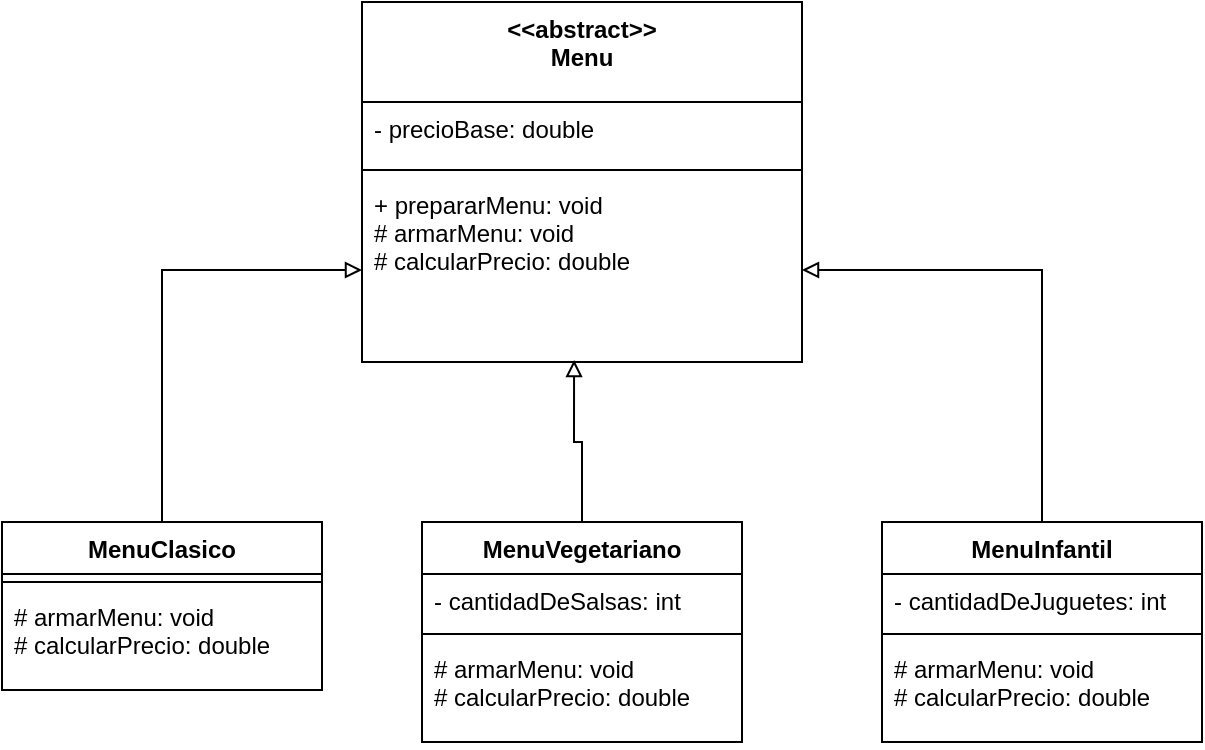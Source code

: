 <mxfile version="20.2.3" type="device"><diagram id="W9JxMUXkgEVvlUoy5NGn" name="Página-1"><mxGraphModel dx="1422" dy="888" grid="1" gridSize="10" guides="1" tooltips="1" connect="1" arrows="1" fold="1" page="1" pageScale="1" pageWidth="827" pageHeight="1169" math="0" shadow="0"><root><mxCell id="0"/><mxCell id="1" parent="0"/><mxCell id="gMQHEfy-E46Orlg4pV9x-38" style="edgeStyle=orthogonalEdgeStyle;rounded=0;orthogonalLoop=1;jettySize=auto;html=1;exitX=0.5;exitY=0;exitDx=0;exitDy=0;endArrow=block;endFill=0;" parent="1" source="gMQHEfy-E46Orlg4pV9x-17" target="gMQHEfy-E46Orlg4pV9x-24" edge="1"><mxGeometry relative="1" as="geometry"/></mxCell><mxCell id="gMQHEfy-E46Orlg4pV9x-17" value="MenuClasico" style="swimlane;fontStyle=1;align=center;verticalAlign=top;childLayout=stackLayout;horizontal=1;startSize=26;horizontalStack=0;resizeParent=1;resizeParentMax=0;resizeLast=0;collapsible=1;marginBottom=0;" parent="1" vertex="1"><mxGeometry x="30" y="350" width="160" height="84" as="geometry"/></mxCell><mxCell id="gMQHEfy-E46Orlg4pV9x-19" value="" style="line;strokeWidth=1;fillColor=none;align=left;verticalAlign=middle;spacingTop=-1;spacingLeft=3;spacingRight=3;rotatable=0;labelPosition=right;points=[];portConstraint=eastwest;" parent="gMQHEfy-E46Orlg4pV9x-17" vertex="1"><mxGeometry y="26" width="160" height="8" as="geometry"/></mxCell><mxCell id="gMQHEfy-E46Orlg4pV9x-20" value="# armarMenu: void&#10;# calcularPrecio: double" style="text;strokeColor=none;fillColor=none;align=left;verticalAlign=top;spacingLeft=4;spacingRight=4;overflow=hidden;rotatable=0;points=[[0,0.5],[1,0.5]];portConstraint=eastwest;" parent="gMQHEfy-E46Orlg4pV9x-17" vertex="1"><mxGeometry y="34" width="160" height="50" as="geometry"/></mxCell><mxCell id="gMQHEfy-E46Orlg4pV9x-21" value="&lt;&lt;abstract&gt;&gt;&#10;Menu" style="swimlane;fontStyle=1;align=center;verticalAlign=top;childLayout=stackLayout;horizontal=1;startSize=50;horizontalStack=0;resizeParent=1;resizeParentMax=0;resizeLast=0;collapsible=1;marginBottom=0;" parent="1" vertex="1"><mxGeometry x="210" y="90" width="220" height="180" as="geometry"/></mxCell><mxCell id="gMQHEfy-E46Orlg4pV9x-22" value="- precioBase: double&#10;" style="text;strokeColor=none;fillColor=none;align=left;verticalAlign=top;spacingLeft=4;spacingRight=4;overflow=hidden;rotatable=0;points=[[0,0.5],[1,0.5]];portConstraint=eastwest;" parent="gMQHEfy-E46Orlg4pV9x-21" vertex="1"><mxGeometry y="50" width="220" height="30" as="geometry"/></mxCell><mxCell id="gMQHEfy-E46Orlg4pV9x-23" value="" style="line;strokeWidth=1;fillColor=none;align=left;verticalAlign=middle;spacingTop=-1;spacingLeft=3;spacingRight=3;rotatable=0;labelPosition=right;points=[];portConstraint=eastwest;" parent="gMQHEfy-E46Orlg4pV9x-21" vertex="1"><mxGeometry y="80" width="220" height="8" as="geometry"/></mxCell><mxCell id="gMQHEfy-E46Orlg4pV9x-24" value="+ prepararMenu: void&#10;# armarMenu: void&#10;# calcularPrecio: double" style="text;strokeColor=none;fillColor=none;align=left;verticalAlign=top;spacingLeft=4;spacingRight=4;overflow=hidden;rotatable=0;points=[[0,0.5],[1,0.5]];portConstraint=eastwest;" parent="gMQHEfy-E46Orlg4pV9x-21" vertex="1"><mxGeometry y="88" width="220" height="92" as="geometry"/></mxCell><mxCell id="gMQHEfy-E46Orlg4pV9x-39" style="edgeStyle=orthogonalEdgeStyle;rounded=0;orthogonalLoop=1;jettySize=auto;html=1;exitX=0.5;exitY=0;exitDx=0;exitDy=0;entryX=0.482;entryY=0.989;entryDx=0;entryDy=0;entryPerimeter=0;endArrow=block;endFill=0;" parent="1" source="gMQHEfy-E46Orlg4pV9x-29" target="gMQHEfy-E46Orlg4pV9x-24" edge="1"><mxGeometry relative="1" as="geometry"/></mxCell><mxCell id="gMQHEfy-E46Orlg4pV9x-29" value="MenuVegetariano" style="swimlane;fontStyle=1;align=center;verticalAlign=top;childLayout=stackLayout;horizontal=1;startSize=26;horizontalStack=0;resizeParent=1;resizeParentMax=0;resizeLast=0;collapsible=1;marginBottom=0;" parent="1" vertex="1"><mxGeometry x="240" y="350" width="160" height="110" as="geometry"/></mxCell><mxCell id="gMQHEfy-E46Orlg4pV9x-30" value="- cantidadDeSalsas: int" style="text;strokeColor=none;fillColor=none;align=left;verticalAlign=top;spacingLeft=4;spacingRight=4;overflow=hidden;rotatable=0;points=[[0,0.5],[1,0.5]];portConstraint=eastwest;" parent="gMQHEfy-E46Orlg4pV9x-29" vertex="1"><mxGeometry y="26" width="160" height="26" as="geometry"/></mxCell><mxCell id="gMQHEfy-E46Orlg4pV9x-31" value="" style="line;strokeWidth=1;fillColor=none;align=left;verticalAlign=middle;spacingTop=-1;spacingLeft=3;spacingRight=3;rotatable=0;labelPosition=right;points=[];portConstraint=eastwest;" parent="gMQHEfy-E46Orlg4pV9x-29" vertex="1"><mxGeometry y="52" width="160" height="8" as="geometry"/></mxCell><mxCell id="gMQHEfy-E46Orlg4pV9x-32" value="# armarMenu: void&#10;# calcularPrecio: double" style="text;strokeColor=none;fillColor=none;align=left;verticalAlign=top;spacingLeft=4;spacingRight=4;overflow=hidden;rotatable=0;points=[[0,0.5],[1,0.5]];portConstraint=eastwest;" parent="gMQHEfy-E46Orlg4pV9x-29" vertex="1"><mxGeometry y="60" width="160" height="50" as="geometry"/></mxCell><mxCell id="gMQHEfy-E46Orlg4pV9x-40" style="edgeStyle=orthogonalEdgeStyle;rounded=0;orthogonalLoop=1;jettySize=auto;html=1;exitX=0.5;exitY=0;exitDx=0;exitDy=0;entryX=1;entryY=0.5;entryDx=0;entryDy=0;endArrow=block;endFill=0;" parent="1" source="gMQHEfy-E46Orlg4pV9x-33" target="gMQHEfy-E46Orlg4pV9x-24" edge="1"><mxGeometry relative="1" as="geometry"/></mxCell><mxCell id="gMQHEfy-E46Orlg4pV9x-33" value="MenuInfantil" style="swimlane;fontStyle=1;align=center;verticalAlign=top;childLayout=stackLayout;horizontal=1;startSize=26;horizontalStack=0;resizeParent=1;resizeParentMax=0;resizeLast=0;collapsible=1;marginBottom=0;" parent="1" vertex="1"><mxGeometry x="470" y="350" width="160" height="110" as="geometry"/></mxCell><mxCell id="gMQHEfy-E46Orlg4pV9x-34" value="- cantidadDeJuguetes: int" style="text;strokeColor=none;fillColor=none;align=left;verticalAlign=top;spacingLeft=4;spacingRight=4;overflow=hidden;rotatable=0;points=[[0,0.5],[1,0.5]];portConstraint=eastwest;" parent="gMQHEfy-E46Orlg4pV9x-33" vertex="1"><mxGeometry y="26" width="160" height="26" as="geometry"/></mxCell><mxCell id="gMQHEfy-E46Orlg4pV9x-35" value="" style="line;strokeWidth=1;fillColor=none;align=left;verticalAlign=middle;spacingTop=-1;spacingLeft=3;spacingRight=3;rotatable=0;labelPosition=right;points=[];portConstraint=eastwest;" parent="gMQHEfy-E46Orlg4pV9x-33" vertex="1"><mxGeometry y="52" width="160" height="8" as="geometry"/></mxCell><mxCell id="gMQHEfy-E46Orlg4pV9x-36" value="# armarMenu: void&#10;# calcularPrecio: double" style="text;strokeColor=none;fillColor=none;align=left;verticalAlign=top;spacingLeft=4;spacingRight=4;overflow=hidden;rotatable=0;points=[[0,0.5],[1,0.5]];portConstraint=eastwest;" parent="gMQHEfy-E46Orlg4pV9x-33" vertex="1"><mxGeometry y="60" width="160" height="50" as="geometry"/></mxCell></root></mxGraphModel></diagram></mxfile>